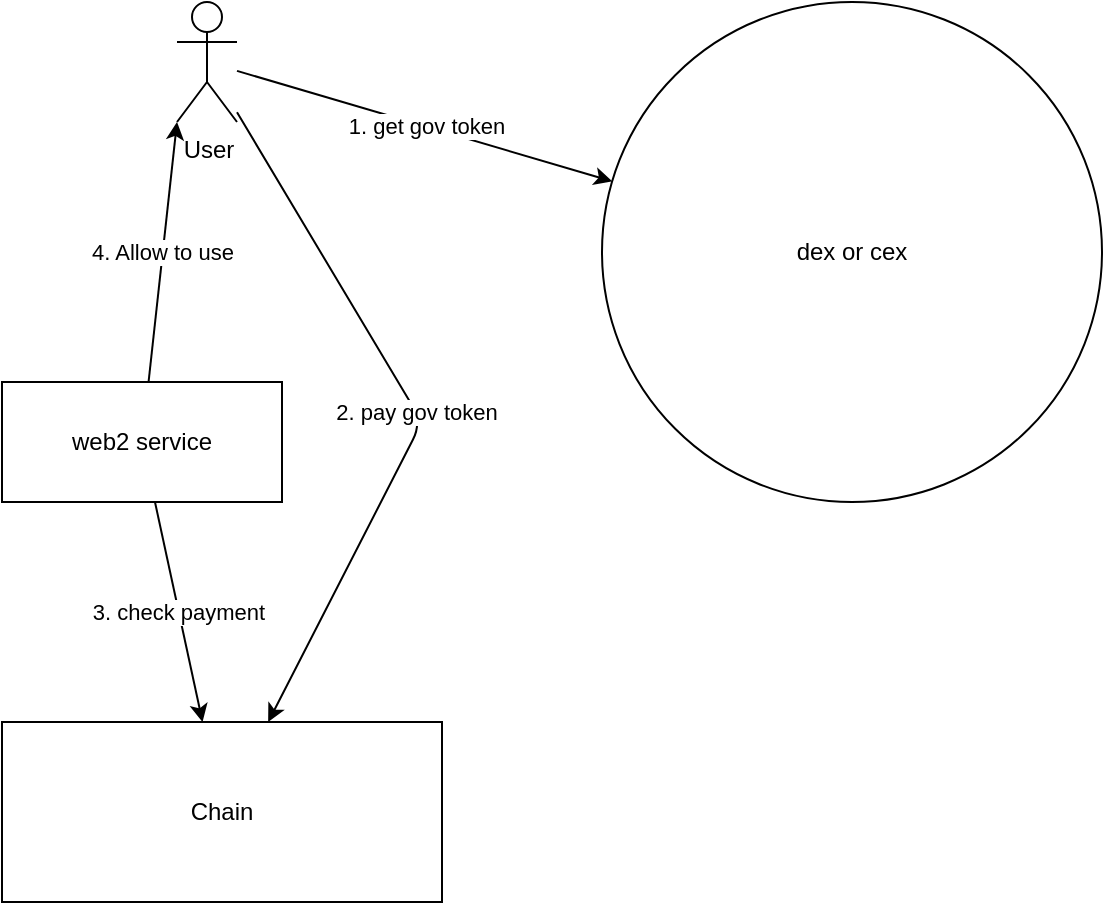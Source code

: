 <mxfile>
    <diagram id="6m1VFReYQq_apQ0weh_n" name="user authorize">
        <mxGraphModel dx="1386" dy="912" grid="1" gridSize="10" guides="1" tooltips="1" connect="1" arrows="1" fold="1" page="1" pageScale="1" pageWidth="850" pageHeight="1100" math="0" shadow="0">
            <root>
                <mxCell id="0"/>
                <mxCell id="1" parent="0"/>
                <mxCell id="2" value="Chain" style="rounded=0;whiteSpace=wrap;html=1;" parent="1" vertex="1">
                    <mxGeometry x="250" y="410" width="220" height="90" as="geometry"/>
                </mxCell>
                <mxCell id="10" value="2. pay gov token" style="edgeStyle=none;html=1;" parent="1" source="3" target="2" edge="1">
                    <mxGeometry relative="1" as="geometry">
                        <Array as="points">
                            <mxPoint x="460" y="260"/>
                        </Array>
                    </mxGeometry>
                </mxCell>
                <mxCell id="14" value="1. get gov token" style="edgeStyle=none;html=1;" parent="1" source="3" target="13" edge="1">
                    <mxGeometry relative="1" as="geometry"/>
                </mxCell>
                <mxCell id="3" value="User" style="shape=umlActor;verticalLabelPosition=bottom;verticalAlign=top;html=1;outlineConnect=0;" parent="1" vertex="1">
                    <mxGeometry x="337.5" y="50" width="30" height="60" as="geometry"/>
                </mxCell>
                <mxCell id="11" value="3. check payment" style="edgeStyle=none;html=1;" parent="1" source="4" target="2" edge="1">
                    <mxGeometry relative="1" as="geometry"/>
                </mxCell>
                <mxCell id="12" value="4. Allow to use" style="edgeStyle=none;html=1;entryX=0;entryY=1;entryDx=0;entryDy=0;entryPerimeter=0;" parent="1" source="4" target="3" edge="1">
                    <mxGeometry relative="1" as="geometry"/>
                </mxCell>
                <mxCell id="4" value="web2&amp;nbsp;service" style="rounded=0;whiteSpace=wrap;html=1;" parent="1" vertex="1">
                    <mxGeometry x="250" y="240" width="140" height="60" as="geometry"/>
                </mxCell>
                <mxCell id="13" value="dex or cex" style="ellipse;whiteSpace=wrap;html=1;aspect=fixed;" parent="1" vertex="1">
                    <mxGeometry x="550" y="50" width="250" height="250" as="geometry"/>
                </mxCell>
            </root>
        </mxGraphModel>
    </diagram>
    <diagram name="web2 owner rewarding Contributors" id="ABl3KOjtWNMoQT0X5H_4">
        <mxGraphModel dx="1155" dy="760" grid="1" gridSize="10" guides="1" tooltips="1" connect="1" arrows="1" fold="1" page="1" pageScale="1" pageWidth="850" pageHeight="1100" math="0" shadow="0">
            <root>
                <mxCell id="_lJocwzVaSVO_dAsPh7r-0"/>
                <mxCell id="_lJocwzVaSVO_dAsPh7r-1" parent="_lJocwzVaSVO_dAsPh7r-0"/>
                <mxCell id="_lJocwzVaSVO_dAsPh7r-2" value="Chain" style="rounded=0;whiteSpace=wrap;html=1;" vertex="1" parent="_lJocwzVaSVO_dAsPh7r-1">
                    <mxGeometry x="250" y="410" width="220" height="90" as="geometry"/>
                </mxCell>
                <mxCell id="_lJocwzVaSVO_dAsPh7r-8" value="web2&amp;nbsp;service" style="rounded=0;whiteSpace=wrap;html=1;" vertex="1" parent="_lJocwzVaSVO_dAsPh7r-1">
                    <mxGeometry x="250" y="240" width="140" height="60" as="geometry"/>
                </mxCell>
                <mxCell id="_lJocwzVaSVO_dAsPh7r-9" value="dex or cex" style="ellipse;whiteSpace=wrap;html=1;aspect=fixed;" vertex="1" parent="_lJocwzVaSVO_dAsPh7r-1">
                    <mxGeometry x="550" y="50" width="250" height="250" as="geometry"/>
                </mxCell>
                <mxCell id="HNvPIJeJdCq7jY2qQ7dw-6" value="1. mint original token" style="edgeStyle=none;html=1;" edge="1" parent="_lJocwzVaSVO_dAsPh7r-1" source="HNvPIJeJdCq7jY2qQ7dw-0" target="_lJocwzVaSVO_dAsPh7r-2">
                    <mxGeometry relative="1" as="geometry"/>
                </mxCell>
                <mxCell id="HNvPIJeJdCq7jY2qQ7dw-15" value="2. send original token" style="edgeStyle=none;html=1;" edge="1" parent="_lJocwzVaSVO_dAsPh7r-1" source="HNvPIJeJdCq7jY2qQ7dw-0" target="HNvPIJeJdCq7jY2qQ7dw-7">
                    <mxGeometry x="-0.001" relative="1" as="geometry">
                        <mxPoint as="offset"/>
                    </mxGeometry>
                </mxCell>
                <mxCell id="HNvPIJeJdCq7jY2qQ7dw-0" value="web2 owner" style="shape=umlActor;verticalLabelPosition=bottom;verticalAlign=top;html=1;outlineConnect=0;" vertex="1" parent="_lJocwzVaSVO_dAsPh7r-1">
                    <mxGeometry x="320" y="650" width="30" height="60" as="geometry"/>
                </mxCell>
                <mxCell id="HNvPIJeJdCq7jY2qQ7dw-7" value="contributor" style="ellipse;whiteSpace=wrap;html=1;aspect=fixed;align=center;verticalAlign=bottom;" vertex="1" parent="_lJocwzVaSVO_dAsPh7r-1">
                    <mxGeometry x="505" y="550" width="240" height="240" as="geometry"/>
                </mxCell>
                <mxCell id="HNvPIJeJdCq7jY2qQ7dw-8" value="biz devloper" style="shape=umlActor;verticalLabelPosition=bottom;verticalAlign=top;html=1;outlineConnect=0;" vertex="1" parent="_lJocwzVaSVO_dAsPh7r-1">
                    <mxGeometry x="540" y="630" width="30" height="60" as="geometry"/>
                </mxCell>
                <mxCell id="HNvPIJeJdCq7jY2qQ7dw-9" value="devloper" style="shape=umlActor;verticalLabelPosition=bottom;verticalAlign=top;html=1;outlineConnect=0;" vertex="1" parent="_lJocwzVaSVO_dAsPh7r-1">
                    <mxGeometry x="610" y="630" width="30" height="60" as="geometry"/>
                </mxCell>
                <mxCell id="HNvPIJeJdCq7jY2qQ7dw-10" value="desiner" style="shape=umlActor;verticalLabelPosition=bottom;verticalAlign=top;html=1;outlineConnect=0;" vertex="1" parent="_lJocwzVaSVO_dAsPh7r-1">
                    <mxGeometry x="670" y="630" width="30" height="60" as="geometry"/>
                </mxCell>
            </root>
        </mxGraphModel>
    </diagram>
    <diagram name="Contributor actions" id="lJv2i9u_Rv7pr4ToqxI-">
        <mxGraphModel dx="1386" dy="912" grid="1" gridSize="10" guides="1" tooltips="1" connect="1" arrows="1" fold="1" page="1" pageScale="1" pageWidth="850" pageHeight="1100" math="0" shadow="0">
            <root>
                <mxCell id="GdySMVsIYH63OIM_vZyG-0"/>
                <mxCell id="GdySMVsIYH63OIM_vZyG-1" parent="GdySMVsIYH63OIM_vZyG-0"/>
                <mxCell id="GdySMVsIYH63OIM_vZyG-2" value="Chain" style="rounded=0;whiteSpace=wrap;html=1;" vertex="1" parent="GdySMVsIYH63OIM_vZyG-1">
                    <mxGeometry x="250" y="410" width="220" height="90" as="geometry"/>
                </mxCell>
                <mxCell id="GdySMVsIYH63OIM_vZyG-3" value="web2&amp;nbsp;service" style="rounded=0;whiteSpace=wrap;html=1;" vertex="1" parent="GdySMVsIYH63OIM_vZyG-1">
                    <mxGeometry x="250" y="240" width="140" height="60" as="geometry"/>
                </mxCell>
                <mxCell id="GdySMVsIYH63OIM_vZyG-4" value="dex or cex" style="ellipse;whiteSpace=wrap;html=1;aspect=fixed;" vertex="1" parent="GdySMVsIYH63OIM_vZyG-1">
                    <mxGeometry x="550" y="50" width="250" height="250" as="geometry"/>
                </mxCell>
                <mxCell id="GdySMVsIYH63OIM_vZyG-8" value="swap&amp;nbsp; original token to gov token" style="edgeStyle=none;html=1;entryX=0.75;entryY=1;entryDx=0;entryDy=0;" edge="1" parent="GdySMVsIYH63OIM_vZyG-1" source="GdySMVsIYH63OIM_vZyG-10" target="GdySMVsIYH63OIM_vZyG-2">
                    <mxGeometry relative="1" as="geometry"/>
                </mxCell>
                <mxCell id="GdySMVsIYH63OIM_vZyG-9" value="swap gov token to other token" style="edgeStyle=none;html=1;entryX=0.5;entryY=1;entryDx=0;entryDy=0;" edge="1" parent="GdySMVsIYH63OIM_vZyG-1" source="GdySMVsIYH63OIM_vZyG-10" target="GdySMVsIYH63OIM_vZyG-4">
                    <mxGeometry relative="1" as="geometry"/>
                </mxCell>
                <mxCell id="AQDwFPiCGG4jcC6-iP13-1" value="authorize then use service" style="edgeStyle=none;html=1;entryX=1;entryY=0.5;entryDx=0;entryDy=0;" edge="1" parent="GdySMVsIYH63OIM_vZyG-1" source="GdySMVsIYH63OIM_vZyG-10" target="GdySMVsIYH63OIM_vZyG-3">
                    <mxGeometry relative="1" as="geometry"/>
                </mxCell>
                <mxCell id="GdySMVsIYH63OIM_vZyG-10" value="contributor" style="ellipse;whiteSpace=wrap;html=1;aspect=fixed;align=center;verticalAlign=bottom;" vertex="1" parent="GdySMVsIYH63OIM_vZyG-1">
                    <mxGeometry x="505" y="550" width="240" height="240" as="geometry"/>
                </mxCell>
                <mxCell id="GdySMVsIYH63OIM_vZyG-11" value="biz devloper" style="shape=umlActor;verticalLabelPosition=bottom;verticalAlign=top;html=1;outlineConnect=0;" vertex="1" parent="GdySMVsIYH63OIM_vZyG-1">
                    <mxGeometry x="540" y="630" width="30" height="60" as="geometry"/>
                </mxCell>
                <mxCell id="GdySMVsIYH63OIM_vZyG-12" value="devloper" style="shape=umlActor;verticalLabelPosition=bottom;verticalAlign=top;html=1;outlineConnect=0;" vertex="1" parent="GdySMVsIYH63OIM_vZyG-1">
                    <mxGeometry x="610" y="630" width="30" height="60" as="geometry"/>
                </mxCell>
                <mxCell id="GdySMVsIYH63OIM_vZyG-13" value="desiner" style="shape=umlActor;verticalLabelPosition=bottom;verticalAlign=top;html=1;outlineConnect=0;" vertex="1" parent="GdySMVsIYH63OIM_vZyG-1">
                    <mxGeometry x="670" y="630" width="30" height="60" as="geometry"/>
                </mxCell>
            </root>
        </mxGraphModel>
    </diagram>
</mxfile>